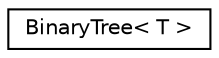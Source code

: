 digraph "Graphical Class Hierarchy"
{
  edge [fontname="Helvetica",fontsize="10",labelfontname="Helvetica",labelfontsize="10"];
  node [fontname="Helvetica",fontsize="10",shape=record];
  rankdir="LR";
  Node0 [label="BinaryTree\< T \>",height=0.2,width=0.4,color="black", fillcolor="white", style="filled",URL="$class_binary_tree.html"];
}
